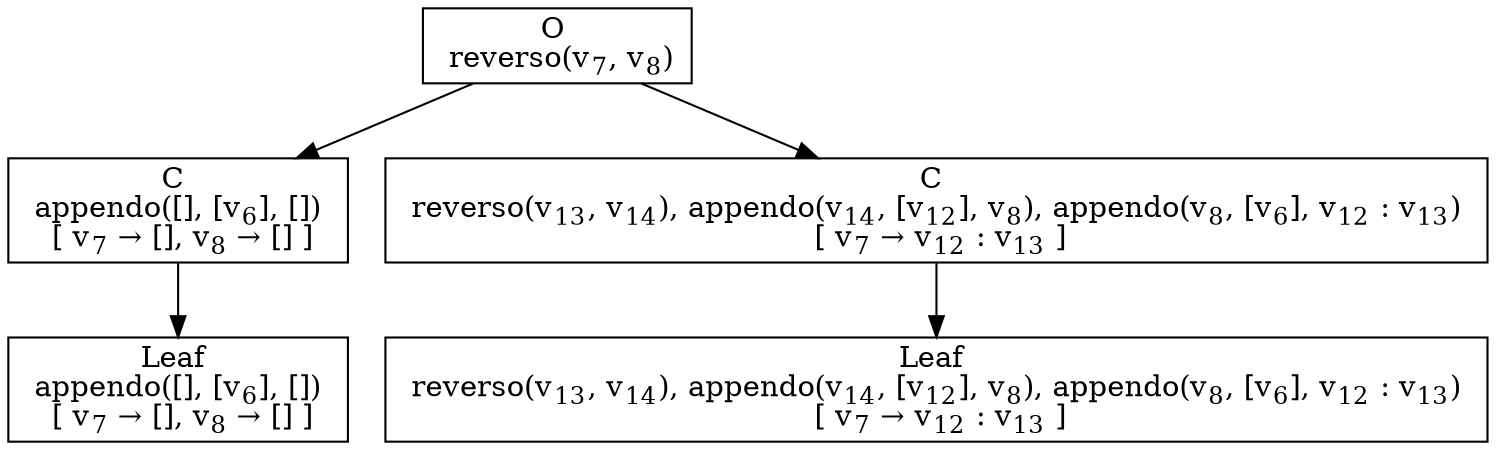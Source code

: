 digraph {
    graph [rankdir=TB
          ,bgcolor=transparent];
    node [shape=box
         ,fillcolor=white
         ,style=filled];
    0 [label=<O <BR/> reverso(v<SUB>7</SUB>, v<SUB>8</SUB>)>];
    1 [label=<C <BR/> appendo([], [v<SUB>6</SUB>], []) <BR/>  [ v<SUB>7</SUB> &rarr; [], v<SUB>8</SUB> &rarr; [] ] >];
    2 [label=<C <BR/> reverso(v<SUB>13</SUB>, v<SUB>14</SUB>), appendo(v<SUB>14</SUB>, [v<SUB>12</SUB>], v<SUB>8</SUB>), appendo(v<SUB>8</SUB>, [v<SUB>6</SUB>], v<SUB>12</SUB> : v<SUB>13</SUB>) <BR/>  [ v<SUB>7</SUB> &rarr; v<SUB>12</SUB> : v<SUB>13</SUB> ] >];
    3 [label=<Leaf <BR/> appendo([], [v<SUB>6</SUB>], []) <BR/>  [ v<SUB>7</SUB> &rarr; [], v<SUB>8</SUB> &rarr; [] ] >];
    4 [label=<Leaf <BR/> reverso(v<SUB>13</SUB>, v<SUB>14</SUB>), appendo(v<SUB>14</SUB>, [v<SUB>12</SUB>], v<SUB>8</SUB>), appendo(v<SUB>8</SUB>, [v<SUB>6</SUB>], v<SUB>12</SUB> : v<SUB>13</SUB>) <BR/>  [ v<SUB>7</SUB> &rarr; v<SUB>12</SUB> : v<SUB>13</SUB> ] >];
    0 -> 1 [label=""];
    0 -> 2 [label=""];
    1 -> 3 [label=""];
    2 -> 4 [label=""];
}